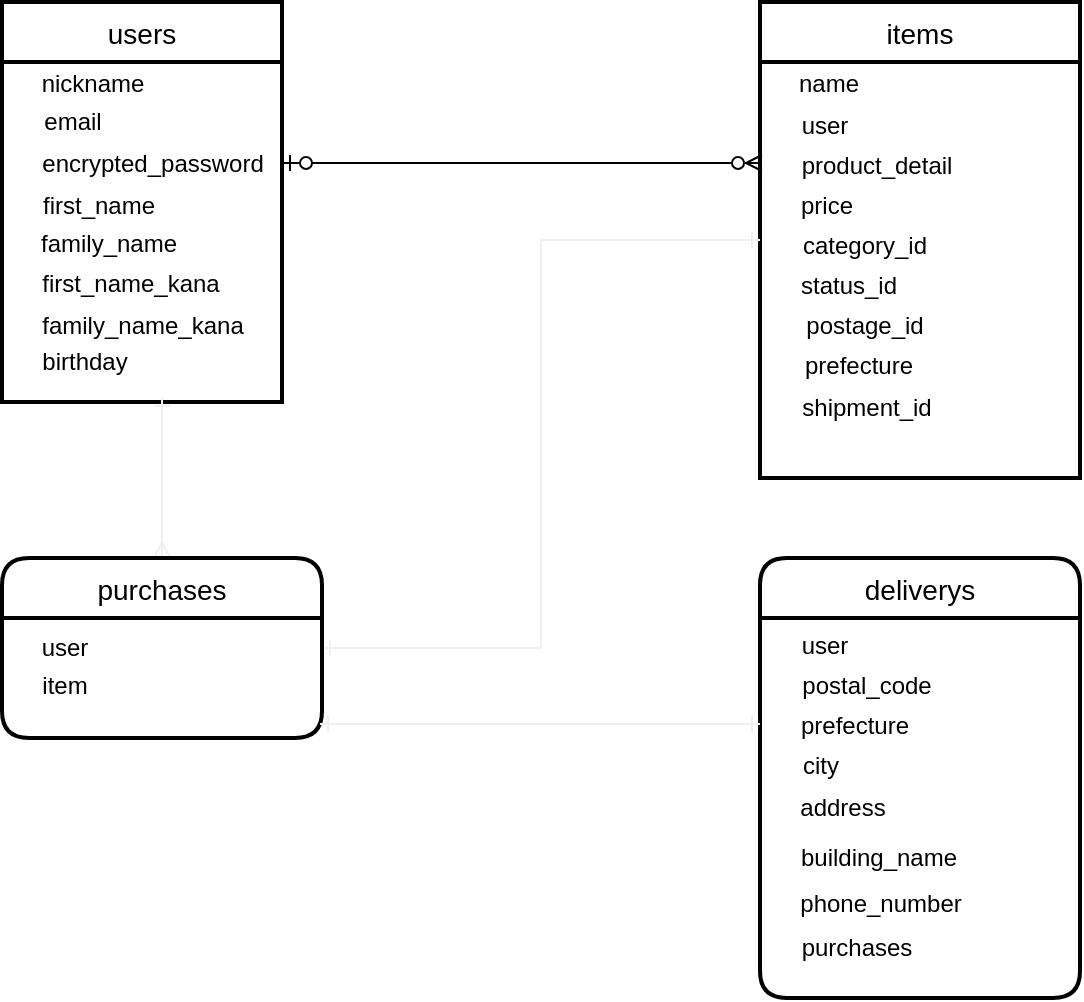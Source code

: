 <mxfile>
    <diagram id="Mm1SBOWg8psW-44woWSK" name="ページ1">
        <mxGraphModel dx="937" dy="520" grid="1" gridSize="10" guides="1" tooltips="1" connect="1" arrows="1" fold="1" page="1" pageScale="1" pageWidth="827" pageHeight="1169" math="0" shadow="0">
            <root>
                <mxCell id="0"/>
                <mxCell id="1" parent="0"/>
                <mxCell id="3" value="users" style="swimlane;childLayout=stackLayout;horizontal=1;startSize=30;horizontalStack=0;fontSize=14;fontStyle=0;strokeWidth=2;resizeParent=0;resizeLast=1;shadow=0;dashed=0;align=center;" parent="1" vertex="1">
                    <mxGeometry x="61" y="82" width="140" height="200" as="geometry"/>
                </mxCell>
                <mxCell id="6" value="nickname&lt;br&gt;" style="text;html=1;align=center;verticalAlign=middle;resizable=0;points=[];autosize=1;" parent="1" vertex="1">
                    <mxGeometry x="71" y="113" width="70" height="20" as="geometry"/>
                </mxCell>
                <mxCell id="7" value="email&lt;br&gt;" style="text;html=1;align=center;verticalAlign=middle;resizable=0;points=[];autosize=1;" parent="1" vertex="1">
                    <mxGeometry x="76" y="132" width="40" height="20" as="geometry"/>
                </mxCell>
                <mxCell id="8" value="encrypted_password" style="text;html=1;align=center;verticalAlign=middle;resizable=0;points=[];autosize=1;" parent="1" vertex="1">
                    <mxGeometry x="71" y="153" width="130" height="20" as="geometry"/>
                </mxCell>
                <mxCell id="13" value="first_name" style="text;html=1;align=center;verticalAlign=middle;resizable=0;points=[];autosize=1;" parent="1" vertex="1">
                    <mxGeometry x="74" y="174" width="70" height="20" as="geometry"/>
                </mxCell>
                <mxCell id="16" value="family_name&lt;br&gt;" style="text;html=1;align=center;verticalAlign=middle;resizable=0;points=[];autosize=1;" parent="1" vertex="1">
                    <mxGeometry x="74" y="193" width="80" height="20" as="geometry"/>
                </mxCell>
                <mxCell id="17" value="first_name_kana" style="text;html=1;align=center;verticalAlign=middle;resizable=0;points=[];autosize=1;" parent="1" vertex="1">
                    <mxGeometry x="75" y="213" width="100" height="20" as="geometry"/>
                </mxCell>
                <mxCell id="18" value="family_name_kana" style="text;html=1;align=center;verticalAlign=middle;resizable=0;points=[];autosize=1;" parent="1" vertex="1">
                    <mxGeometry x="71" y="234" width="120" height="20" as="geometry"/>
                </mxCell>
                <mxCell id="19" value="birthday" style="text;html=1;align=center;verticalAlign=middle;resizable=0;points=[];autosize=1;" parent="1" vertex="1">
                    <mxGeometry x="72" y="252" width="60" height="20" as="geometry"/>
                </mxCell>
                <mxCell id="20" value="items" style="swimlane;childLayout=stackLayout;horizontal=1;startSize=30;horizontalStack=0;fontSize=14;fontStyle=0;strokeWidth=2;resizeParent=0;resizeLast=1;shadow=0;dashed=0;align=center;" parent="1" vertex="1">
                    <mxGeometry x="440" y="82" width="160" height="238" as="geometry"/>
                </mxCell>
                <mxCell id="23" value="name" style="text;html=1;align=center;verticalAlign=middle;resizable=0;points=[];autosize=1;" parent="1" vertex="1">
                    <mxGeometry x="449" y="113" width="50" height="20" as="geometry"/>
                </mxCell>
                <mxCell id="24" value="user" style="text;html=1;align=center;verticalAlign=middle;resizable=0;points=[];autosize=1;" parent="1" vertex="1">
                    <mxGeometry x="452" y="134" width="40" height="20" as="geometry"/>
                </mxCell>
                <mxCell id="25" value="product_detail" style="text;html=1;align=center;verticalAlign=middle;resizable=0;points=[];autosize=1;" parent="1" vertex="1">
                    <mxGeometry x="453" y="154" width="90" height="20" as="geometry"/>
                </mxCell>
                <mxCell id="27" value="price" style="text;html=1;align=center;verticalAlign=middle;resizable=0;points=[];autosize=1;" parent="1" vertex="1">
                    <mxGeometry x="453" y="174" width="40" height="20" as="geometry"/>
                </mxCell>
                <mxCell id="28" value="category_id" style="text;html=1;align=center;verticalAlign=middle;resizable=0;points=[];autosize=1;" parent="1" vertex="1">
                    <mxGeometry x="452" y="194" width="80" height="20" as="geometry"/>
                </mxCell>
                <mxCell id="29" value="status_id" style="text;html=1;align=center;verticalAlign=middle;resizable=0;points=[];autosize=1;" parent="1" vertex="1">
                    <mxGeometry x="454" y="214" width="60" height="20" as="geometry"/>
                </mxCell>
                <mxCell id="30" value="postage_id" style="text;html=1;align=center;verticalAlign=middle;resizable=0;points=[];autosize=1;" parent="1" vertex="1">
                    <mxGeometry x="457" y="234" width="70" height="20" as="geometry"/>
                </mxCell>
                <mxCell id="31" value="prefecture" style="text;html=1;align=center;verticalAlign=middle;resizable=0;points=[];autosize=1;" parent="1" vertex="1">
                    <mxGeometry x="454" y="254" width="70" height="20" as="geometry"/>
                </mxCell>
                <mxCell id="32" value="shipment_id" style="text;html=1;align=center;verticalAlign=middle;resizable=0;points=[];autosize=1;" parent="1" vertex="1">
                    <mxGeometry x="453" y="275" width="80" height="20" as="geometry"/>
                </mxCell>
                <mxCell id="37" value="" style="edgeStyle=entityRelationEdgeStyle;fontSize=12;html=1;endArrow=ERzeroToMany;startArrow=ERzeroToOne;" parent="1" edge="1">
                    <mxGeometry width="100" height="100" relative="1" as="geometry">
                        <mxPoint x="201" y="162.5" as="sourcePoint"/>
                        <mxPoint x="441" y="162.5" as="targetPoint"/>
                    </mxGeometry>
                </mxCell>
                <mxCell id="58" style="edgeStyle=orthogonalEdgeStyle;rounded=0;orthogonalLoop=1;jettySize=auto;html=1;strokeColor=#f0f0f0;startArrow=ERmany;startFill=0;endArrow=ERone;endFill=0;" parent="1" source="38" edge="1">
                    <mxGeometry relative="1" as="geometry">
                        <mxPoint x="141" y="280" as="targetPoint"/>
                        <Array as="points">
                            <mxPoint x="141" y="320"/>
                            <mxPoint x="141" y="320"/>
                        </Array>
                    </mxGeometry>
                </mxCell>
                <mxCell id="64" style="rounded=0;orthogonalLoop=1;jettySize=auto;html=1;exitX=1;exitY=0.5;exitDx=0;exitDy=0;entryX=0;entryY=0.5;entryDx=0;entryDy=0;startArrow=ERone;startFill=0;endArrow=ERone;endFill=0;strokeColor=#f0f0f0;edgeStyle=orthogonalEdgeStyle;" edge="1" parent="1" source="38" target="20">
                    <mxGeometry relative="1" as="geometry"/>
                </mxCell>
                <mxCell id="38" value="purchases" style="swimlane;childLayout=stackLayout;horizontal=1;startSize=30;horizontalStack=0;rounded=1;fontSize=14;fontStyle=0;strokeWidth=2;resizeParent=0;resizeLast=1;shadow=0;dashed=0;align=center;" parent="1" vertex="1">
                    <mxGeometry x="61" y="360" width="160" height="90" as="geometry"/>
                </mxCell>
                <mxCell id="41" value="user" style="text;html=1;align=center;verticalAlign=middle;resizable=0;points=[];autosize=1;" parent="1" vertex="1">
                    <mxGeometry x="72" y="395" width="40" height="20" as="geometry"/>
                </mxCell>
                <mxCell id="42" value="item" style="text;html=1;align=center;verticalAlign=middle;resizable=0;points=[];autosize=1;" parent="1" vertex="1">
                    <mxGeometry x="72" y="414" width="40" height="20" as="geometry"/>
                </mxCell>
                <mxCell id="45" value="deliverys" style="swimlane;childLayout=stackLayout;horizontal=1;startSize=30;horizontalStack=0;rounded=1;fontSize=14;fontStyle=0;strokeWidth=2;resizeParent=0;resizeLast=1;shadow=0;dashed=0;align=center;" parent="1" vertex="1">
                    <mxGeometry x="440" y="360" width="160" height="220" as="geometry"/>
                </mxCell>
                <mxCell id="47" value="user" style="text;html=1;align=center;verticalAlign=middle;resizable=0;points=[];autosize=1;" parent="1" vertex="1">
                    <mxGeometry x="452" y="394" width="40" height="20" as="geometry"/>
                </mxCell>
                <mxCell id="48" value="postal_code" style="text;html=1;align=center;verticalAlign=middle;resizable=0;points=[];autosize=1;" parent="1" vertex="1">
                    <mxGeometry x="453" y="414" width="80" height="20" as="geometry"/>
                </mxCell>
                <mxCell id="49" value="prefecture" style="text;html=1;align=center;verticalAlign=middle;resizable=0;points=[];autosize=1;" parent="1" vertex="1">
                    <mxGeometry x="452" y="434" width="70" height="20" as="geometry"/>
                </mxCell>
                <mxCell id="50" value="city" style="text;html=1;align=center;verticalAlign=middle;resizable=0;points=[];autosize=1;" parent="1" vertex="1">
                    <mxGeometry x="455" y="454" width="30" height="20" as="geometry"/>
                </mxCell>
                <mxCell id="51" value="address" style="text;html=1;align=center;verticalAlign=middle;resizable=0;points=[];autosize=1;" parent="1" vertex="1">
                    <mxGeometry x="451" y="475" width="60" height="20" as="geometry"/>
                </mxCell>
                <mxCell id="59" value="building_name" style="text;html=1;align=center;verticalAlign=middle;resizable=0;points=[];autosize=1;" vertex="1" parent="1">
                    <mxGeometry x="454" y="500" width="90" height="20" as="geometry"/>
                </mxCell>
                <mxCell id="60" value="phone_number" style="text;html=1;align=center;verticalAlign=middle;resizable=0;points=[];autosize=1;" vertex="1" parent="1">
                    <mxGeometry x="450" y="523" width="100" height="20" as="geometry"/>
                </mxCell>
                <mxCell id="70" value="" style="fontSize=12;html=1;endArrow=ERone;startArrow=ERone;strokeColor=#f0f0f0;startFill=0;endFill=0;" edge="1" parent="1">
                    <mxGeometry width="100" height="100" relative="1" as="geometry">
                        <mxPoint x="220" y="443" as="sourcePoint"/>
                        <mxPoint x="440" y="443" as="targetPoint"/>
                    </mxGeometry>
                </mxCell>
                <mxCell id="71" value="purchases" style="text;html=1;align=center;verticalAlign=middle;resizable=0;points=[];autosize=1;" vertex="1" parent="1">
                    <mxGeometry x="453" y="545" width="70" height="20" as="geometry"/>
                </mxCell>
            </root>
        </mxGraphModel>
    </diagram>
</mxfile>